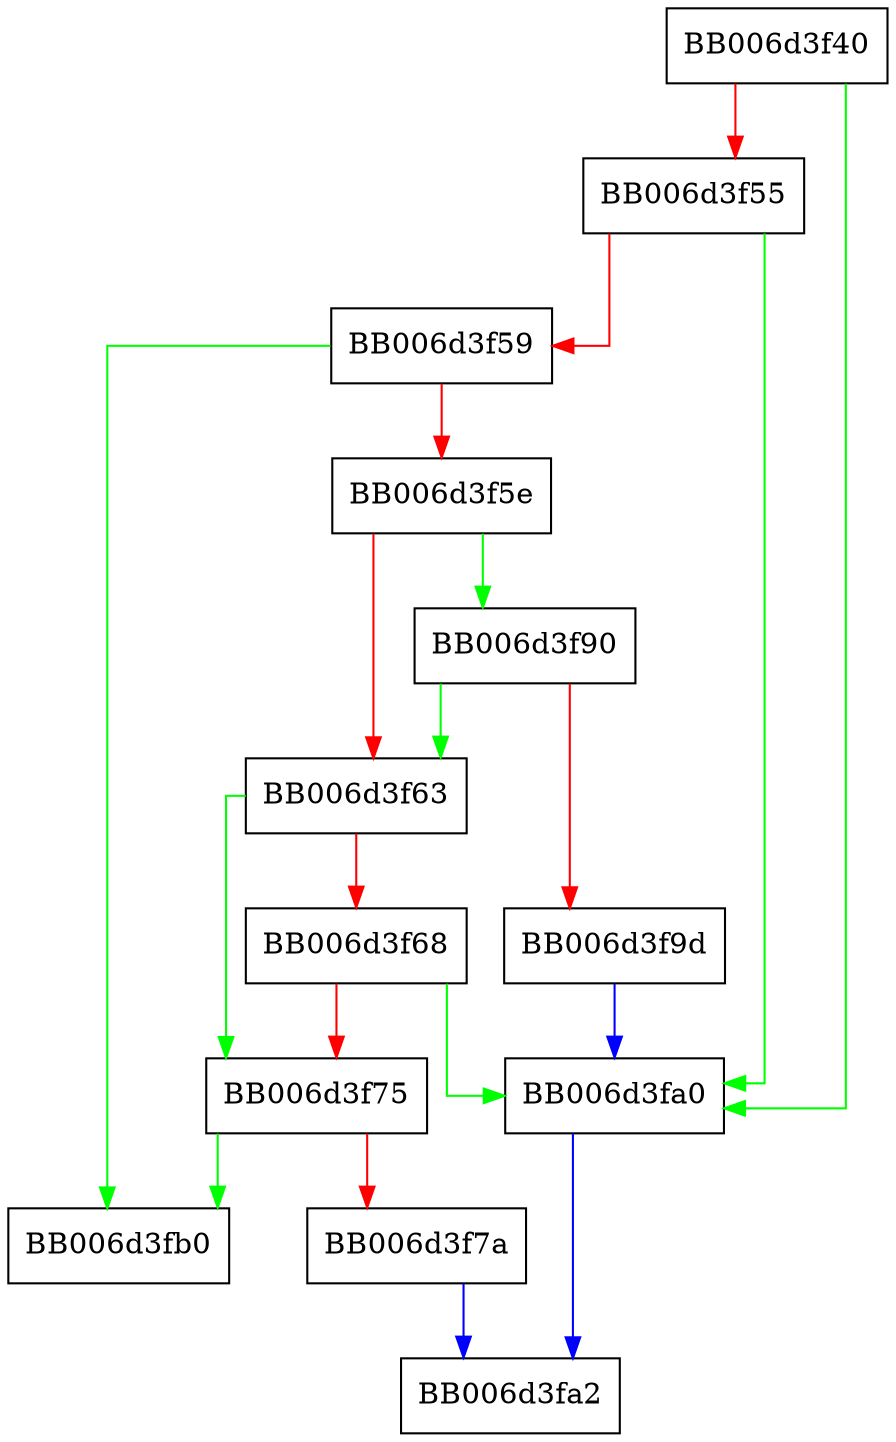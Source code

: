 digraph ec_has {
  node [shape="box"];
  graph [splines=ortho];
  BB006d3f40 -> BB006d3fa0 [color="green"];
  BB006d3f40 -> BB006d3f55 [color="red"];
  BB006d3f55 -> BB006d3fa0 [color="green"];
  BB006d3f55 -> BB006d3f59 [color="red"];
  BB006d3f59 -> BB006d3fb0 [color="green"];
  BB006d3f59 -> BB006d3f5e [color="red"];
  BB006d3f5e -> BB006d3f90 [color="green"];
  BB006d3f5e -> BB006d3f63 [color="red"];
  BB006d3f63 -> BB006d3f75 [color="green"];
  BB006d3f63 -> BB006d3f68 [color="red"];
  BB006d3f68 -> BB006d3fa0 [color="green"];
  BB006d3f68 -> BB006d3f75 [color="red"];
  BB006d3f75 -> BB006d3fb0 [color="green"];
  BB006d3f75 -> BB006d3f7a [color="red"];
  BB006d3f7a -> BB006d3fa2 [color="blue"];
  BB006d3f90 -> BB006d3f63 [color="green"];
  BB006d3f90 -> BB006d3f9d [color="red"];
  BB006d3f9d -> BB006d3fa0 [color="blue"];
  BB006d3fa0 -> BB006d3fa2 [color="blue"];
}